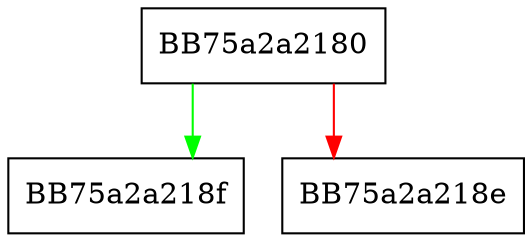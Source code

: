 digraph sqlite3FaultSim {
  node [shape="box"];
  graph [splines=ortho];
  BB75a2a2180 -> BB75a2a218f [color="green"];
  BB75a2a2180 -> BB75a2a218e [color="red"];
}